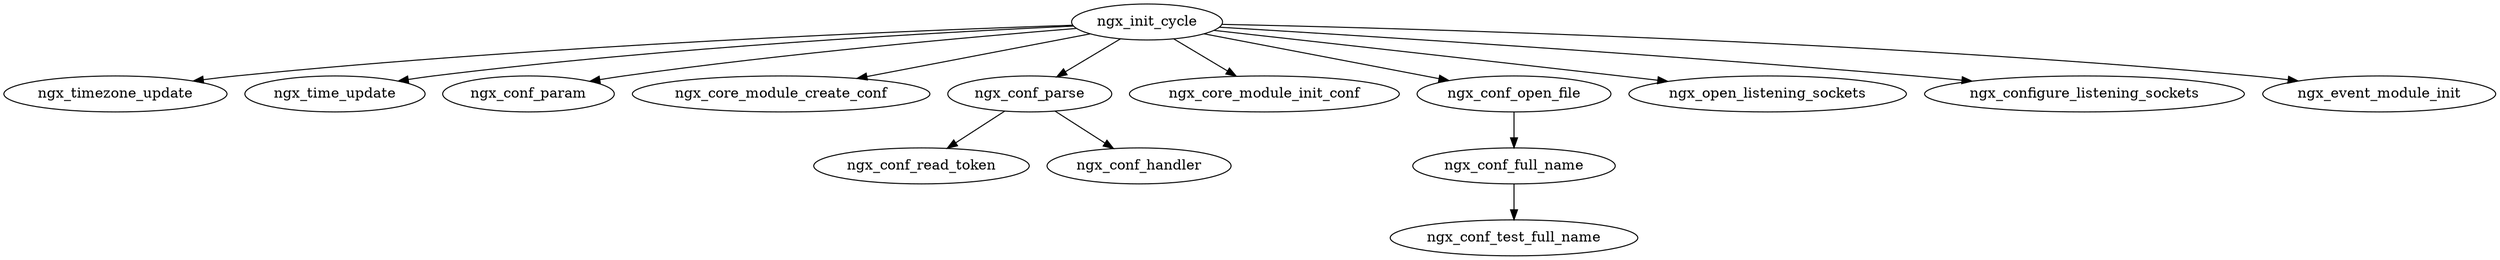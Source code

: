 digraph ngx_init_cycle {
    ngx_init_cycle -> ngx_timezone_update;
    ngx_init_cycle -> ngx_time_update;
    ngx_init_cycle -> ngx_conf_param;
    ngx_init_cycle -> ngx_core_module_create_conf;
    ngx_init_cycle -> ngx_conf_parse;
	  ngx_conf_parse -> ngx_conf_read_token;
	  ngx_conf_parse -> ngx_conf_handler;
    ngx_init_cycle -> ngx_core_module_init_conf;
	ngx_init_cycle -> ngx_conf_open_file;
	  ngx_conf_open_file -> ngx_conf_full_name;
	    ngx_conf_full_name -> ngx_conf_test_full_name;
    ngx_init_cycle -> ngx_open_listening_sockets;
    ngx_init_cycle -> ngx_configure_listening_sockets;
    ngx_init_cycle -> ngx_event_module_init
}